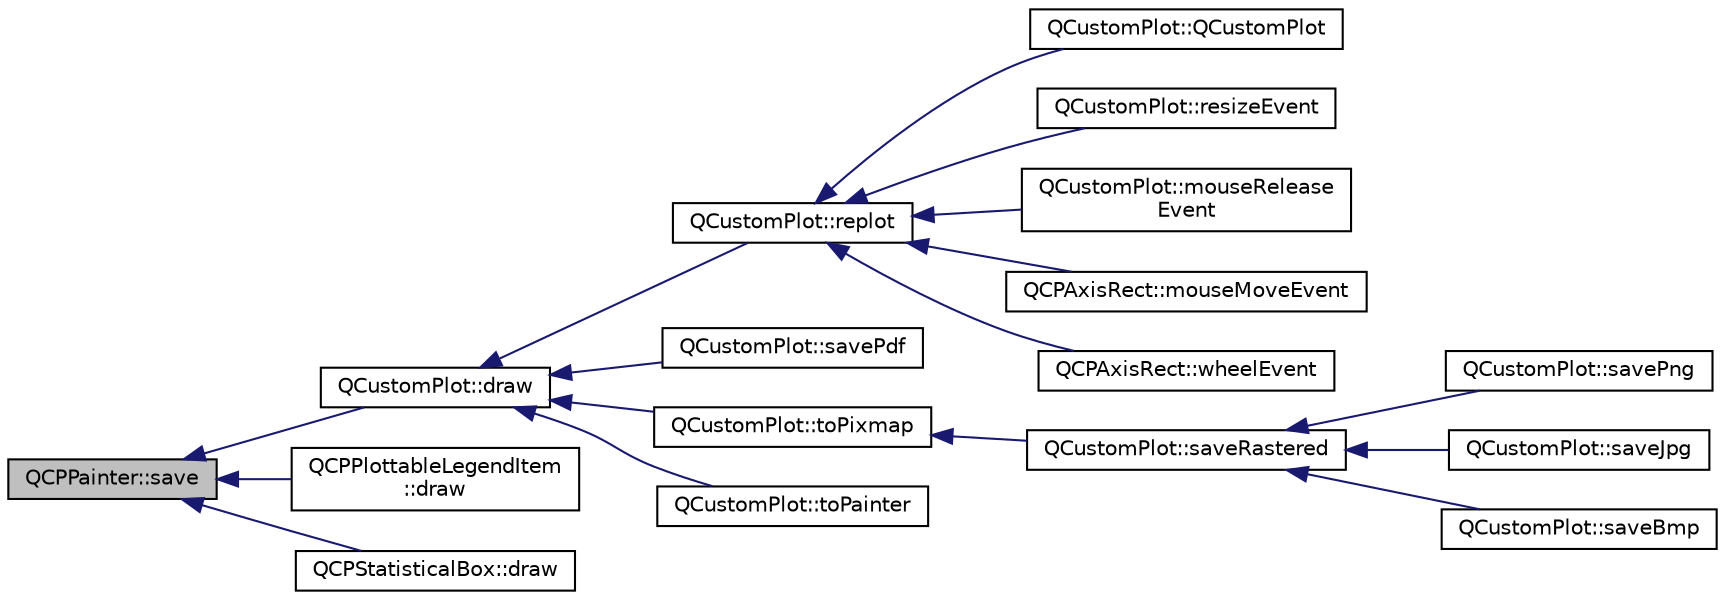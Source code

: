 digraph "QCPPainter::save"
{
  edge [fontname="Helvetica",fontsize="10",labelfontname="Helvetica",labelfontsize="10"];
  node [fontname="Helvetica",fontsize="10",shape=record];
  rankdir="LR";
  Node132 [label="QCPPainter::save",height=0.2,width=0.4,color="black", fillcolor="grey75", style="filled", fontcolor="black"];
  Node132 -> Node133 [dir="back",color="midnightblue",fontsize="10",style="solid",fontname="Helvetica"];
  Node133 [label="QCustomPlot::draw",height=0.2,width=0.4,color="black", fillcolor="white", style="filled",URL="$class_q_custom_plot.html#ad7a7d878bf050f101a43008e7d8fdb52"];
  Node133 -> Node134 [dir="back",color="midnightblue",fontsize="10",style="solid",fontname="Helvetica"];
  Node134 [label="QCustomPlot::replot",height=0.2,width=0.4,color="black", fillcolor="white", style="filled",URL="$class_q_custom_plot.html#a606fd384b2a637ce2c24899bcbde77d6"];
  Node134 -> Node135 [dir="back",color="midnightblue",fontsize="10",style="solid",fontname="Helvetica"];
  Node135 [label="QCustomPlot::QCustomPlot",height=0.2,width=0.4,color="black", fillcolor="white", style="filled",URL="$class_q_custom_plot.html#a45b99626558651a6428b83972b0b34b8"];
  Node134 -> Node136 [dir="back",color="midnightblue",fontsize="10",style="solid",fontname="Helvetica"];
  Node136 [label="QCustomPlot::resizeEvent",height=0.2,width=0.4,color="black", fillcolor="white", style="filled",URL="$class_q_custom_plot.html#a13e05523a40c3f08875df5cde85cf0d9"];
  Node134 -> Node137 [dir="back",color="midnightblue",fontsize="10",style="solid",fontname="Helvetica"];
  Node137 [label="QCustomPlot::mouseRelease\lEvent",height=0.2,width=0.4,color="black", fillcolor="white", style="filled",URL="$class_q_custom_plot.html#a724e97d2e8c03e68adac5f4b6164a1b3"];
  Node134 -> Node138 [dir="back",color="midnightblue",fontsize="10",style="solid",fontname="Helvetica"];
  Node138 [label="QCPAxisRect::mouseMoveEvent",height=0.2,width=0.4,color="black", fillcolor="white", style="filled",URL="$class_q_c_p_axis_rect.html#a4baf3d5dd69166788f6ceda0ea182c6e"];
  Node134 -> Node139 [dir="back",color="midnightblue",fontsize="10",style="solid",fontname="Helvetica"];
  Node139 [label="QCPAxisRect::wheelEvent",height=0.2,width=0.4,color="black", fillcolor="white", style="filled",URL="$class_q_c_p_axis_rect.html#a5acf41fc30aa68ea263246ecfad85c31"];
  Node133 -> Node140 [dir="back",color="midnightblue",fontsize="10",style="solid",fontname="Helvetica"];
  Node140 [label="QCustomPlot::savePdf",height=0.2,width=0.4,color="black", fillcolor="white", style="filled",URL="$class_q_custom_plot.html#aaf05c57a72daaeebc9685b670ec57b6d"];
  Node133 -> Node141 [dir="back",color="midnightblue",fontsize="10",style="solid",fontname="Helvetica"];
  Node141 [label="QCustomPlot::toPixmap",height=0.2,width=0.4,color="black", fillcolor="white", style="filled",URL="$class_q_custom_plot.html#aabb974d71ce96c137dc04eb6eab844fe"];
  Node141 -> Node142 [dir="back",color="midnightblue",fontsize="10",style="solid",fontname="Helvetica"];
  Node142 [label="QCustomPlot::saveRastered",height=0.2,width=0.4,color="black", fillcolor="white", style="filled",URL="$class_q_custom_plot.html#ab528b84cf92baabe29b1d0ef2f77c93e"];
  Node142 -> Node143 [dir="back",color="midnightblue",fontsize="10",style="solid",fontname="Helvetica"];
  Node143 [label="QCustomPlot::savePng",height=0.2,width=0.4,color="black", fillcolor="white", style="filled",URL="$class_q_custom_plot.html#a7636261aff1f6d25c9da749ece3fc8b8"];
  Node142 -> Node144 [dir="back",color="midnightblue",fontsize="10",style="solid",fontname="Helvetica"];
  Node144 [label="QCustomPlot::saveJpg",height=0.2,width=0.4,color="black", fillcolor="white", style="filled",URL="$class_q_custom_plot.html#a490c722092d1771e8ce4a7a73dfd84ab"];
  Node142 -> Node145 [dir="back",color="midnightblue",fontsize="10",style="solid",fontname="Helvetica"];
  Node145 [label="QCustomPlot::saveBmp",height=0.2,width=0.4,color="black", fillcolor="white", style="filled",URL="$class_q_custom_plot.html#a6629d9e8e6da4bf18055ee0257fdce9a"];
  Node133 -> Node146 [dir="back",color="midnightblue",fontsize="10",style="solid",fontname="Helvetica"];
  Node146 [label="QCustomPlot::toPainter",height=0.2,width=0.4,color="black", fillcolor="white", style="filled",URL="$class_q_custom_plot.html#a1be68d5c0f1e086d6374d1340a193fb9"];
  Node132 -> Node147 [dir="back",color="midnightblue",fontsize="10",style="solid",fontname="Helvetica"];
  Node147 [label="QCPPlottableLegendItem\l::draw",height=0.2,width=0.4,color="black", fillcolor="white", style="filled",URL="$class_q_c_p_plottable_legend_item.html#a68a781c3de4f9959fdf82075052d43aa"];
  Node132 -> Node148 [dir="back",color="midnightblue",fontsize="10",style="solid",fontname="Helvetica"];
  Node148 [label="QCPStatisticalBox::draw",height=0.2,width=0.4,color="black", fillcolor="white", style="filled",URL="$class_q_c_p_statistical_box.html#a753b62761217dd6b92f8a29e286a1317"];
}

